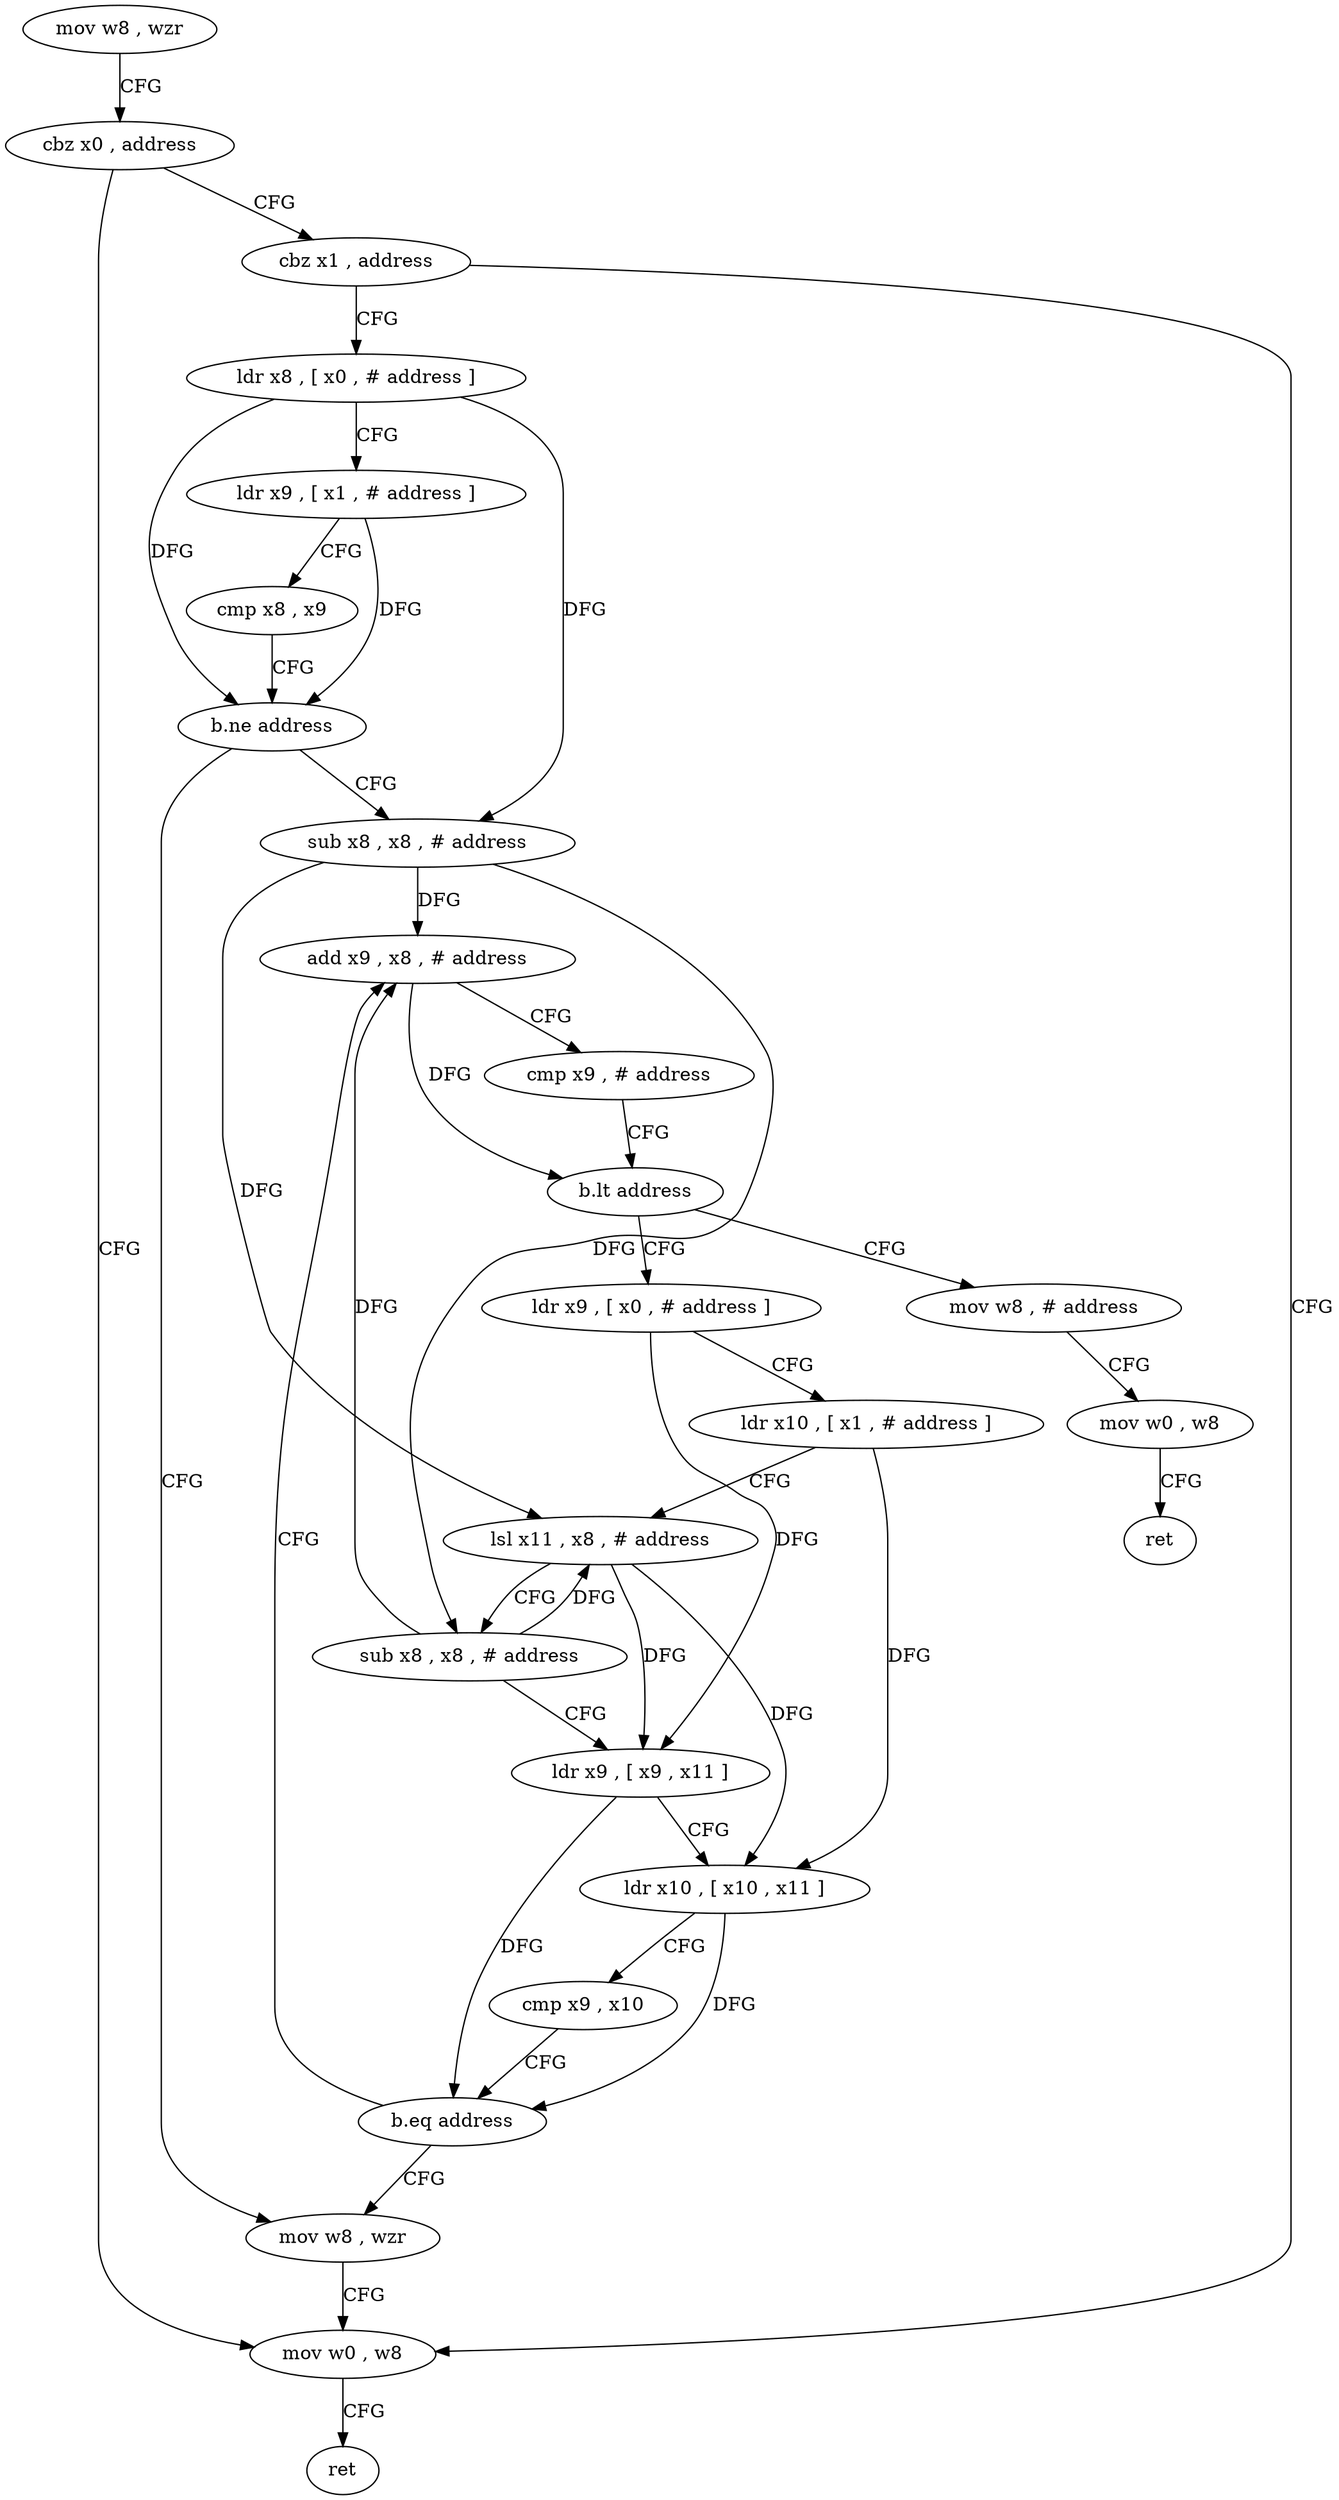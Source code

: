 digraph "func" {
"4242184" [label = "mov w8 , wzr" ]
"4242188" [label = "cbz x0 , address" ]
"4242264" [label = "mov w0 , w8" ]
"4242192" [label = "cbz x1 , address" ]
"4242268" [label = "ret" ]
"4242196" [label = "ldr x8 , [ x0 , # address ]" ]
"4242200" [label = "ldr x9 , [ x1 , # address ]" ]
"4242204" [label = "cmp x8 , x9" ]
"4242208" [label = "b.ne address" ]
"4242260" [label = "mov w8 , wzr" ]
"4242212" [label = "sub x8 , x8 , # address" ]
"4242216" [label = "add x9 , x8 , # address" ]
"4242272" [label = "mov w8 , # address" ]
"4242276" [label = "mov w0 , w8" ]
"4242280" [label = "ret" ]
"4242228" [label = "ldr x9 , [ x0 , # address ]" ]
"4242232" [label = "ldr x10 , [ x1 , # address ]" ]
"4242236" [label = "lsl x11 , x8 , # address" ]
"4242240" [label = "sub x8 , x8 , # address" ]
"4242244" [label = "ldr x9 , [ x9 , x11 ]" ]
"4242248" [label = "ldr x10 , [ x10 , x11 ]" ]
"4242252" [label = "cmp x9 , x10" ]
"4242256" [label = "b.eq address" ]
"4242220" [label = "cmp x9 , # address" ]
"4242224" [label = "b.lt address" ]
"4242184" -> "4242188" [ label = "CFG" ]
"4242188" -> "4242264" [ label = "CFG" ]
"4242188" -> "4242192" [ label = "CFG" ]
"4242264" -> "4242268" [ label = "CFG" ]
"4242192" -> "4242264" [ label = "CFG" ]
"4242192" -> "4242196" [ label = "CFG" ]
"4242196" -> "4242200" [ label = "CFG" ]
"4242196" -> "4242208" [ label = "DFG" ]
"4242196" -> "4242212" [ label = "DFG" ]
"4242200" -> "4242204" [ label = "CFG" ]
"4242200" -> "4242208" [ label = "DFG" ]
"4242204" -> "4242208" [ label = "CFG" ]
"4242208" -> "4242260" [ label = "CFG" ]
"4242208" -> "4242212" [ label = "CFG" ]
"4242260" -> "4242264" [ label = "CFG" ]
"4242212" -> "4242216" [ label = "DFG" ]
"4242212" -> "4242236" [ label = "DFG" ]
"4242212" -> "4242240" [ label = "DFG" ]
"4242216" -> "4242220" [ label = "CFG" ]
"4242216" -> "4242224" [ label = "DFG" ]
"4242272" -> "4242276" [ label = "CFG" ]
"4242276" -> "4242280" [ label = "CFG" ]
"4242228" -> "4242232" [ label = "CFG" ]
"4242228" -> "4242244" [ label = "DFG" ]
"4242232" -> "4242236" [ label = "CFG" ]
"4242232" -> "4242248" [ label = "DFG" ]
"4242236" -> "4242240" [ label = "CFG" ]
"4242236" -> "4242244" [ label = "DFG" ]
"4242236" -> "4242248" [ label = "DFG" ]
"4242240" -> "4242244" [ label = "CFG" ]
"4242240" -> "4242216" [ label = "DFG" ]
"4242240" -> "4242236" [ label = "DFG" ]
"4242244" -> "4242248" [ label = "CFG" ]
"4242244" -> "4242256" [ label = "DFG" ]
"4242248" -> "4242252" [ label = "CFG" ]
"4242248" -> "4242256" [ label = "DFG" ]
"4242252" -> "4242256" [ label = "CFG" ]
"4242256" -> "4242216" [ label = "CFG" ]
"4242256" -> "4242260" [ label = "CFG" ]
"4242220" -> "4242224" [ label = "CFG" ]
"4242224" -> "4242272" [ label = "CFG" ]
"4242224" -> "4242228" [ label = "CFG" ]
}
